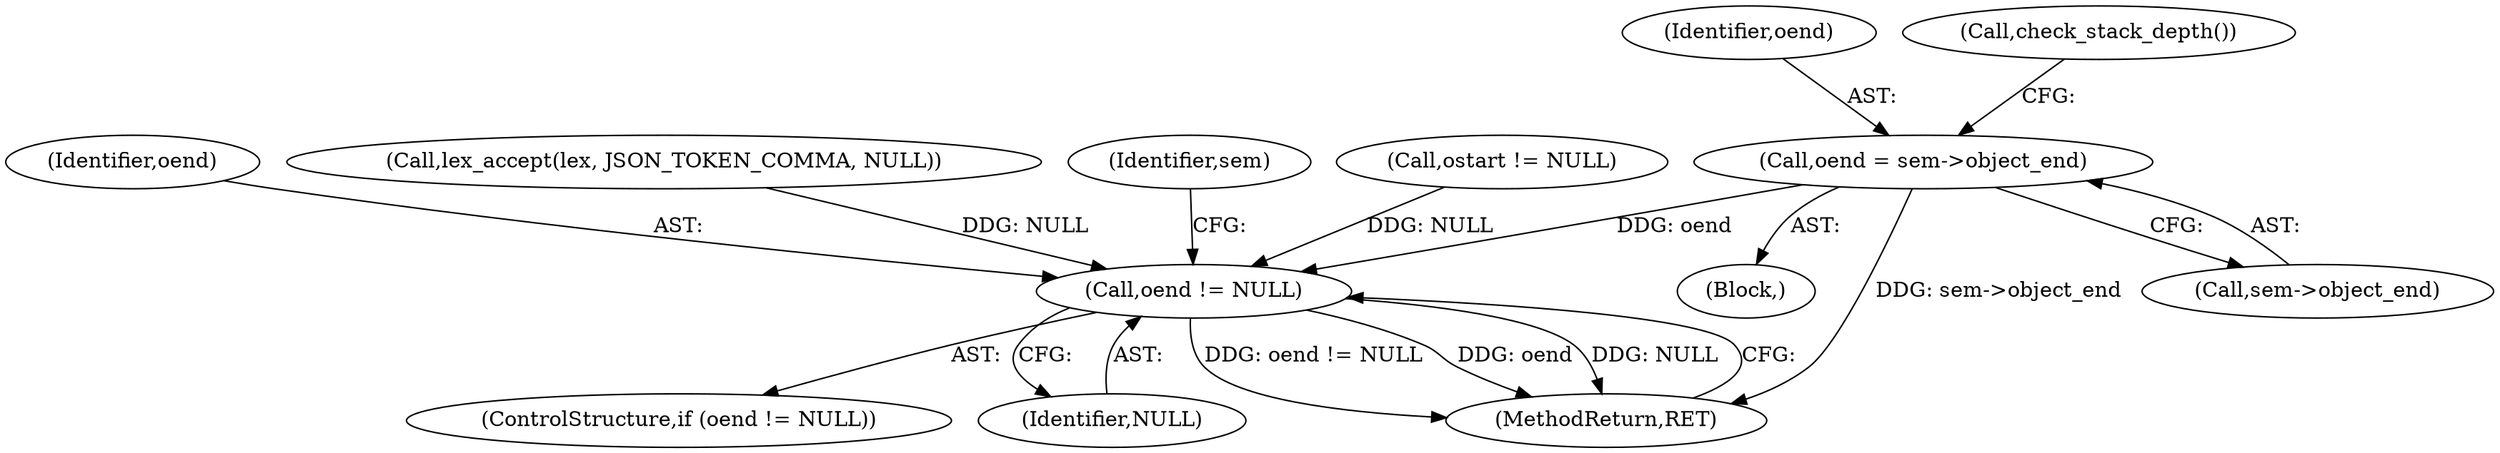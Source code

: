 digraph "0_postgresql_08fa47c4850cea32c3116665975bca219fbf2fe6_1@pointer" {
"1000114" [label="(Call,oend = sem->object_end)"];
"1000172" [label="(Call,oend != NULL)"];
"1000114" [label="(Call,oend = sem->object_end)"];
"1000171" [label="(ControlStructure,if (oend != NULL))"];
"1000106" [label="(Block,)"];
"1000174" [label="(Identifier,NULL)"];
"1000179" [label="(MethodReturn,RET)"];
"1000173" [label="(Identifier,oend)"];
"1000149" [label="(Call,lex_accept(lex, JSON_TOKEN_COMMA, NULL))"];
"1000116" [label="(Call,sem->object_end)"];
"1000172" [label="(Call,oend != NULL)"];
"1000177" [label="(Identifier,sem)"];
"1000122" [label="(Call,ostart != NULL)"];
"1000115" [label="(Identifier,oend)"];
"1000120" [label="(Call,check_stack_depth())"];
"1000114" -> "1000106"  [label="AST: "];
"1000114" -> "1000116"  [label="CFG: "];
"1000115" -> "1000114"  [label="AST: "];
"1000116" -> "1000114"  [label="AST: "];
"1000120" -> "1000114"  [label="CFG: "];
"1000114" -> "1000179"  [label="DDG: sem->object_end"];
"1000114" -> "1000172"  [label="DDG: oend"];
"1000172" -> "1000171"  [label="AST: "];
"1000172" -> "1000174"  [label="CFG: "];
"1000173" -> "1000172"  [label="AST: "];
"1000174" -> "1000172"  [label="AST: "];
"1000177" -> "1000172"  [label="CFG: "];
"1000179" -> "1000172"  [label="CFG: "];
"1000172" -> "1000179"  [label="DDG: oend != NULL"];
"1000172" -> "1000179"  [label="DDG: oend"];
"1000172" -> "1000179"  [label="DDG: NULL"];
"1000149" -> "1000172"  [label="DDG: NULL"];
"1000122" -> "1000172"  [label="DDG: NULL"];
}
